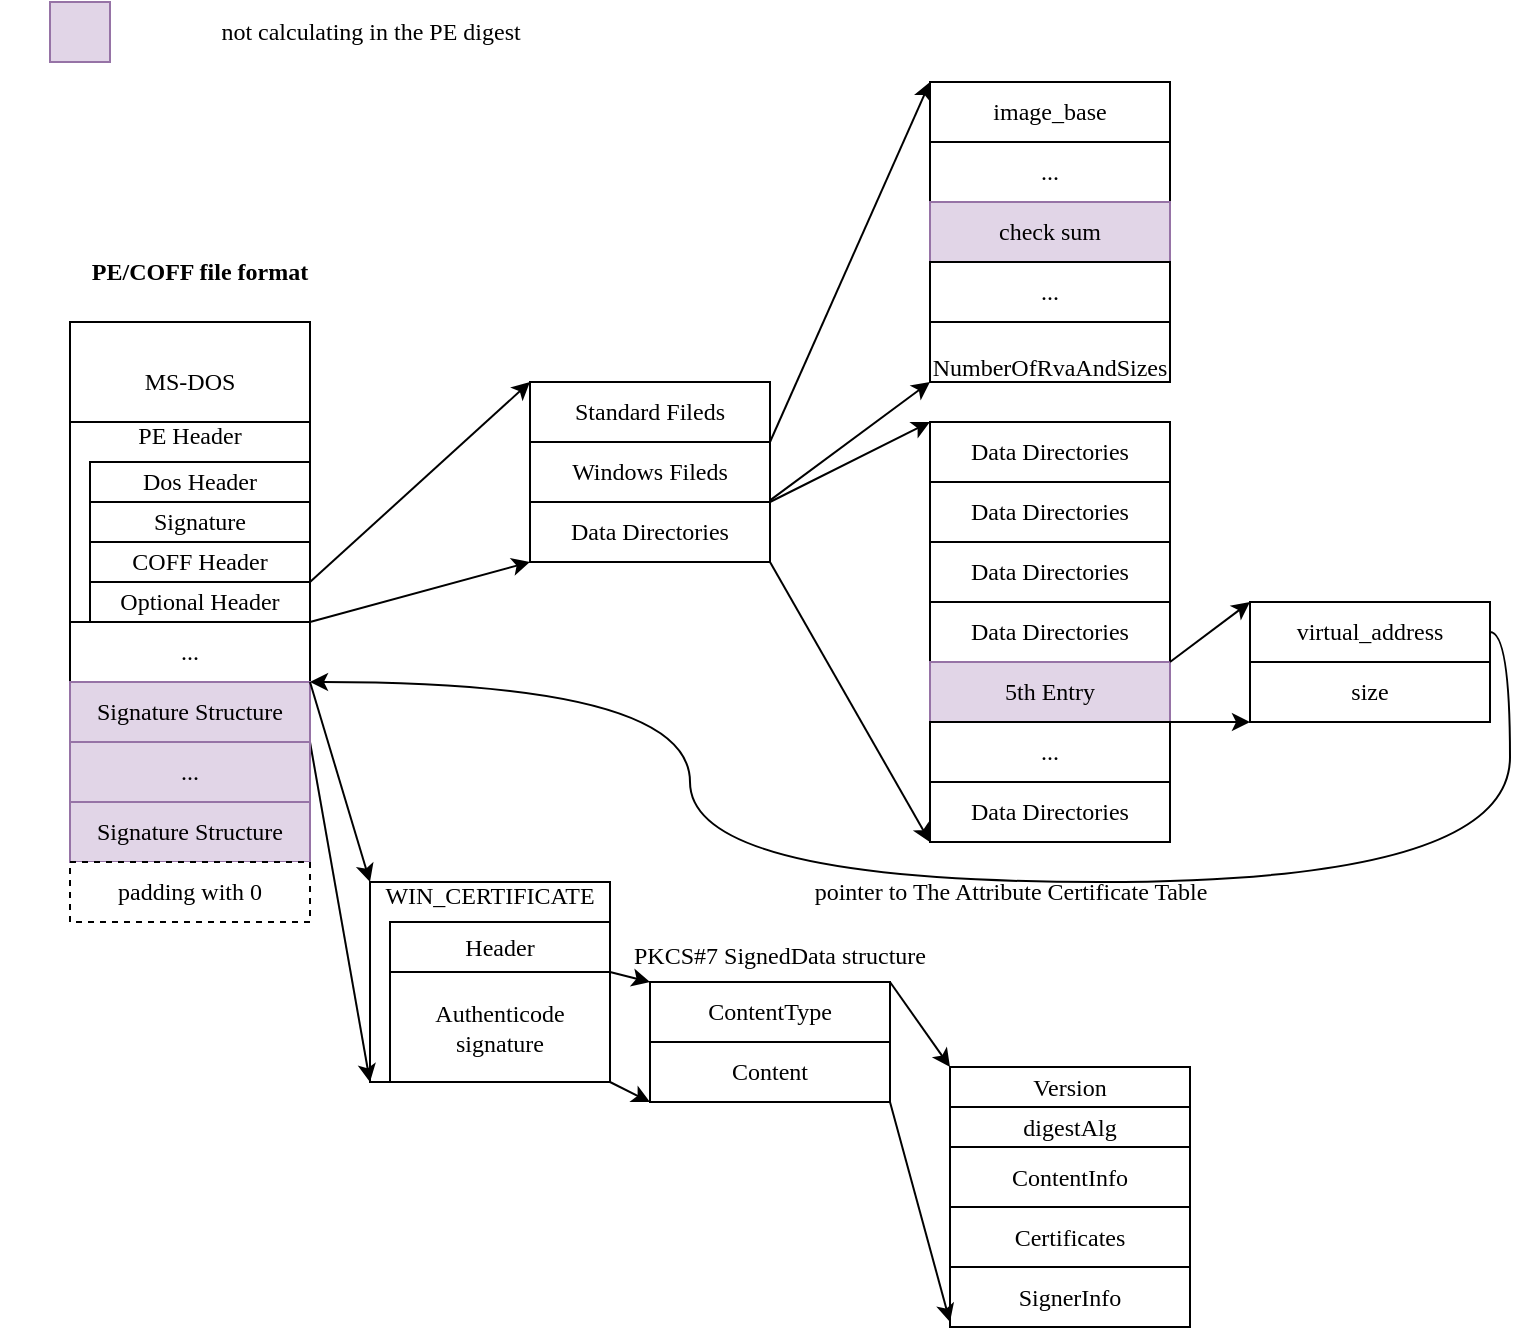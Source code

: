 <mxfile version="21.1.1" type="github">
  <diagram name="第 1 页" id="DXJGyLKz47heCSHpzHNM">
    <mxGraphModel dx="1728" dy="922" grid="1" gridSize="10" guides="1" tooltips="1" connect="1" arrows="1" fold="1" page="1" pageScale="1" pageWidth="827" pageHeight="1169" math="0" shadow="0">
      <root>
        <mxCell id="0" />
        <mxCell id="1" parent="0" />
        <mxCell id="DaVctwpaXnIbaY3s7kiL-62" value="ContentType" style="rounded=0;whiteSpace=wrap;html=1;container=0;fontFamily=Verdana;" parent="1" vertex="1">
          <mxGeometry x="400" y="560" width="120" height="30" as="geometry" />
        </mxCell>
        <mxCell id="xr7TNN4HcSWkNFldf1mO-2" value="&lt;font&gt;&lt;b&gt;PE/COFF file format&lt;/b&gt;&lt;/font&gt;" style="text;html=1;strokeColor=none;fillColor=none;align=center;verticalAlign=middle;whiteSpace=wrap;rounded=0;container=0;fontFamily=Verdana;" parent="1" vertex="1">
          <mxGeometry x="75" y="190" width="200" height="30" as="geometry" />
        </mxCell>
        <mxCell id="xr7TNN4HcSWkNFldf1mO-1" value="MS-DOS" style="rounded=0;whiteSpace=wrap;html=1;container=0;fontFamily=Verdana;" parent="1" vertex="1">
          <mxGeometry x="110" y="230" width="120" height="60" as="geometry" />
        </mxCell>
        <mxCell id="xr7TNN4HcSWkNFldf1mO-3" value="&lt;div&gt;PE Header&lt;/div&gt;&lt;div&gt;&lt;br&gt;&lt;/div&gt;&lt;div&gt;&lt;br&gt;&lt;/div&gt;&lt;div&gt;&lt;br&gt;&lt;/div&gt;&lt;div&gt;&lt;br&gt;&lt;/div&gt;&lt;div&gt;&lt;br&gt;&lt;/div&gt;&lt;div&gt;&lt;br&gt;&lt;/div&gt;" style="rounded=0;whiteSpace=wrap;html=1;container=0;fontFamily=Verdana;" parent="1" vertex="1">
          <mxGeometry x="110" y="280" width="120" height="100" as="geometry" />
        </mxCell>
        <mxCell id="xr7TNN4HcSWkNFldf1mO-4" value="Optional Header" style="rounded=0;whiteSpace=wrap;html=1;container=0;fontFamily=Verdana;" parent="1" vertex="1">
          <mxGeometry x="120" y="360" width="110" height="20" as="geometry" />
        </mxCell>
        <mxCell id="xr7TNN4HcSWkNFldf1mO-5" value="Standard Fileds" style="rounded=0;whiteSpace=wrap;html=1;container=0;fontFamily=Verdana;" parent="1" vertex="1">
          <mxGeometry x="340" y="260" width="120" height="30" as="geometry" />
        </mxCell>
        <mxCell id="xr7TNN4HcSWkNFldf1mO-6" value="" style="endArrow=classic;html=1;rounded=0;entryX=0;entryY=0;entryDx=0;entryDy=0;exitX=1;exitY=1;exitDx=0;exitDy=0;fontFamily=Verdana;" parent="1" source="xr7TNN4HcSWkNFldf1mO-12" target="xr7TNN4HcSWkNFldf1mO-5" edge="1">
          <mxGeometry width="50" height="50" relative="1" as="geometry">
            <mxPoint x="230" y="300" as="sourcePoint" />
            <mxPoint x="280" y="250" as="targetPoint" />
          </mxGeometry>
        </mxCell>
        <mxCell id="xr7TNN4HcSWkNFldf1mO-8" value="Windows Fileds" style="rounded=0;whiteSpace=wrap;html=1;container=0;fontFamily=Verdana;" parent="1" vertex="1">
          <mxGeometry x="340" y="290" width="120" height="30" as="geometry" />
        </mxCell>
        <mxCell id="xr7TNN4HcSWkNFldf1mO-9" value="Data Directories" style="rounded=0;whiteSpace=wrap;html=1;container=0;fontFamily=Verdana;" parent="1" vertex="1">
          <mxGeometry x="340" y="320" width="120" height="30" as="geometry" />
        </mxCell>
        <mxCell id="xr7TNN4HcSWkNFldf1mO-12" value="COFF Header" style="rounded=0;whiteSpace=wrap;html=1;container=0;fontFamily=Verdana;" parent="1" vertex="1">
          <mxGeometry x="120" y="340" width="110" height="20" as="geometry" />
        </mxCell>
        <mxCell id="xr7TNN4HcSWkNFldf1mO-13" value="Signature" style="rounded=0;whiteSpace=wrap;html=1;container=0;fontFamily=Verdana;" parent="1" vertex="1">
          <mxGeometry x="120" y="320" width="110" height="20" as="geometry" />
        </mxCell>
        <mxCell id="xr7TNN4HcSWkNFldf1mO-14" value="Dos Header" style="rounded=0;whiteSpace=wrap;html=1;container=0;fontFamily=Verdana;" parent="1" vertex="1">
          <mxGeometry x="120" y="300" width="110" height="20" as="geometry" />
        </mxCell>
        <mxCell id="xr7TNN4HcSWkNFldf1mO-15" value="" style="endArrow=classic;html=1;rounded=0;entryX=0;entryY=1;entryDx=0;entryDy=0;fontFamily=Verdana;" parent="1" target="xr7TNN4HcSWkNFldf1mO-9" edge="1">
          <mxGeometry width="50" height="50" relative="1" as="geometry">
            <mxPoint x="230" y="380" as="sourcePoint" />
            <mxPoint x="280" y="330" as="targetPoint" />
          </mxGeometry>
        </mxCell>
        <mxCell id="xr7TNN4HcSWkNFldf1mO-16" value="" style="endArrow=classic;html=1;rounded=0;fontFamily=Verdana;" parent="1" edge="1">
          <mxGeometry width="50" height="50" relative="1" as="geometry">
            <mxPoint x="460" y="320" as="sourcePoint" />
            <mxPoint x="540" y="280" as="targetPoint" />
          </mxGeometry>
        </mxCell>
        <mxCell id="xr7TNN4HcSWkNFldf1mO-17" value="Data Directories" style="rounded=0;whiteSpace=wrap;html=1;container=0;fontFamily=Verdana;" parent="1" vertex="1">
          <mxGeometry x="540" y="280" width="120" height="30" as="geometry" />
        </mxCell>
        <mxCell id="xr7TNN4HcSWkNFldf1mO-18" value="Data Directories" style="rounded=0;whiteSpace=wrap;html=1;container=0;fontFamily=Verdana;" parent="1" vertex="1">
          <mxGeometry x="540" y="310" width="120" height="30" as="geometry" />
        </mxCell>
        <mxCell id="xr7TNN4HcSWkNFldf1mO-19" value="Data Directories" style="rounded=0;whiteSpace=wrap;html=1;container=0;fontFamily=Verdana;" parent="1" vertex="1">
          <mxGeometry x="540" y="340" width="120" height="30" as="geometry" />
        </mxCell>
        <mxCell id="xr7TNN4HcSWkNFldf1mO-20" value="Data Directories" style="rounded=0;whiteSpace=wrap;html=1;container=0;fontFamily=Verdana;" parent="1" vertex="1">
          <mxGeometry x="540" y="370" width="120" height="30" as="geometry" />
        </mxCell>
        <mxCell id="xr7TNN4HcSWkNFldf1mO-21" value="5th Entry" style="rounded=0;whiteSpace=wrap;html=1;fillColor=#e1d5e7;strokeColor=#9673a6;container=0;fontFamily=Verdana;" parent="1" vertex="1">
          <mxGeometry x="540" y="400" width="120" height="30" as="geometry" />
        </mxCell>
        <mxCell id="xr7TNN4HcSWkNFldf1mO-22" value="..." style="rounded=0;whiteSpace=wrap;html=1;container=0;fontFamily=Verdana;" parent="1" vertex="1">
          <mxGeometry x="540" y="430" width="120" height="30" as="geometry" />
        </mxCell>
        <mxCell id="xr7TNN4HcSWkNFldf1mO-23" value="Data Directories" style="rounded=0;whiteSpace=wrap;html=1;container=0;fontFamily=Verdana;" parent="1" vertex="1">
          <mxGeometry x="540" y="460" width="120" height="30" as="geometry" />
        </mxCell>
        <mxCell id="xr7TNN4HcSWkNFldf1mO-24" value="" style="endArrow=classic;html=1;rounded=0;entryX=0;entryY=1;entryDx=0;entryDy=0;fontFamily=Verdana;" parent="1" target="xr7TNN4HcSWkNFldf1mO-23" edge="1">
          <mxGeometry width="50" height="50" relative="1" as="geometry">
            <mxPoint x="460" y="350" as="sourcePoint" />
            <mxPoint x="510" y="300" as="targetPoint" />
          </mxGeometry>
        </mxCell>
        <mxCell id="DaVctwpaXnIbaY3s7kiL-11" style="edgeStyle=orthogonalEdgeStyle;rounded=0;orthogonalLoop=1;jettySize=auto;html=1;entryX=1;entryY=0;entryDx=0;entryDy=0;curved=1;exitX=1;exitY=0.5;exitDx=0;exitDy=0;fontFamily=Verdana;" parent="1" source="DaVctwpaXnIbaY3s7kiL-3" target="DaVctwpaXnIbaY3s7kiL-10" edge="1">
          <mxGeometry relative="1" as="geometry">
            <Array as="points">
              <mxPoint x="830" y="385" />
              <mxPoint x="830" y="510" />
              <mxPoint x="420" y="510" />
              <mxPoint x="420" y="410" />
            </Array>
          </mxGeometry>
        </mxCell>
        <mxCell id="DaVctwpaXnIbaY3s7kiL-3" value="virtual_address" style="rounded=0;whiteSpace=wrap;html=1;container=0;fontFamily=Verdana;" parent="1" vertex="1">
          <mxGeometry x="700" y="370" width="120" height="30" as="geometry" />
        </mxCell>
        <mxCell id="DaVctwpaXnIbaY3s7kiL-6" value="size" style="rounded=0;whiteSpace=wrap;html=1;container=0;fontFamily=Verdana;" parent="1" vertex="1">
          <mxGeometry x="700" y="400" width="120" height="30" as="geometry" />
        </mxCell>
        <mxCell id="DaVctwpaXnIbaY3s7kiL-7" value="" style="endArrow=classic;html=1;rounded=0;entryX=0;entryY=0;entryDx=0;entryDy=0;fontFamily=Verdana;" parent="1" target="DaVctwpaXnIbaY3s7kiL-3" edge="1">
          <mxGeometry width="50" height="50" relative="1" as="geometry">
            <mxPoint x="660" y="400" as="sourcePoint" />
            <mxPoint x="710" y="350" as="targetPoint" />
          </mxGeometry>
        </mxCell>
        <mxCell id="DaVctwpaXnIbaY3s7kiL-8" value="" style="endArrow=classic;html=1;rounded=0;exitX=1;exitY=0;exitDx=0;exitDy=0;entryX=0;entryY=1;entryDx=0;entryDy=0;fontFamily=Verdana;" parent="1" source="xr7TNN4HcSWkNFldf1mO-22" target="DaVctwpaXnIbaY3s7kiL-6" edge="1">
          <mxGeometry width="50" height="50" relative="1" as="geometry">
            <mxPoint x="690" y="540" as="sourcePoint" />
            <mxPoint x="740" y="490" as="targetPoint" />
          </mxGeometry>
        </mxCell>
        <mxCell id="DaVctwpaXnIbaY3s7kiL-9" value="..." style="rounded=0;whiteSpace=wrap;html=1;container=0;fontFamily=Verdana;" parent="1" vertex="1">
          <mxGeometry x="110" y="380" width="120" height="30" as="geometry" />
        </mxCell>
        <mxCell id="DaVctwpaXnIbaY3s7kiL-10" value="Signature Structure" style="rounded=0;whiteSpace=wrap;html=1;container=0;fillColor=#e1d5e7;strokeColor=#9673a6;fontFamily=Verdana;" parent="1" vertex="1">
          <mxGeometry x="110" y="410" width="120" height="30" as="geometry" />
        </mxCell>
        <mxCell id="DaVctwpaXnIbaY3s7kiL-21" value="&lt;div&gt;WIN_CERTIFICATE&lt;/div&gt;&lt;div&gt;&lt;br&gt;&lt;/div&gt;&lt;div&gt;&lt;br&gt;&lt;/div&gt;&lt;div&gt;&lt;br&gt;&lt;/div&gt;&lt;div&gt;&lt;br&gt;&lt;/div&gt;&lt;div&gt;&lt;br&gt;&lt;/div&gt;&lt;div&gt;&lt;br&gt;&lt;/div&gt;" style="rounded=0;whiteSpace=wrap;html=1;container=0;fontFamily=Verdana;" parent="1" vertex="1">
          <mxGeometry x="260" y="510" width="120" height="100" as="geometry" />
        </mxCell>
        <mxCell id="DaVctwpaXnIbaY3s7kiL-23" value=" Authenticode signature" style="rounded=0;whiteSpace=wrap;html=1;container=0;fontFamily=Verdana;" parent="1" vertex="1">
          <mxGeometry x="270" y="555" width="110" height="55" as="geometry" />
        </mxCell>
        <mxCell id="DaVctwpaXnIbaY3s7kiL-24" value="" style="endArrow=classic;html=1;rounded=0;entryX=0;entryY=0;entryDx=0;entryDy=0;fontFamily=Verdana;" parent="1" target="DaVctwpaXnIbaY3s7kiL-21" edge="1">
          <mxGeometry width="50" height="50" relative="1" as="geometry">
            <mxPoint x="230" y="410" as="sourcePoint" />
            <mxPoint x="310" y="370" as="targetPoint" />
          </mxGeometry>
        </mxCell>
        <mxCell id="DaVctwpaXnIbaY3s7kiL-25" value="" style="endArrow=classic;html=1;rounded=0;entryX=0;entryY=1;entryDx=0;entryDy=0;fontFamily=Verdana;" parent="1" target="DaVctwpaXnIbaY3s7kiL-21" edge="1">
          <mxGeometry width="50" height="50" relative="1" as="geometry">
            <mxPoint x="230" y="440" as="sourcePoint" />
            <mxPoint x="270" y="470" as="targetPoint" />
          </mxGeometry>
        </mxCell>
        <mxCell id="DaVctwpaXnIbaY3s7kiL-30" value="Version" style="rounded=0;whiteSpace=wrap;html=1;container=0;fontFamily=Verdana;" parent="1" vertex="1">
          <mxGeometry x="550" y="602.5" width="120" height="20" as="geometry" />
        </mxCell>
        <mxCell id="DaVctwpaXnIbaY3s7kiL-34" value="ContentInfo" style="rounded=0;whiteSpace=wrap;html=1;container=0;fontFamily=Verdana;" parent="1" vertex="1">
          <mxGeometry x="550" y="642.5" width="120" height="30" as="geometry" />
        </mxCell>
        <mxCell id="DaVctwpaXnIbaY3s7kiL-35" value="&lt;div&gt; PKCS#7 SignedData structure&lt;font&gt;&lt;b&gt;&lt;/b&gt;&lt;/font&gt;&lt;/div&gt;&lt;div&gt;&lt;b&gt;&lt;font&gt;&lt;br&gt;&lt;/font&gt;&lt;/b&gt;&lt;/div&gt;&lt;div&gt;&lt;b&gt;&lt;font&gt;&lt;br&gt;&lt;/font&gt;&lt;/b&gt;&lt;/div&gt;&lt;div&gt;&lt;b&gt;&lt;font&gt;&lt;br&gt;&lt;/font&gt;&lt;/b&gt;&lt;/div&gt;&lt;div&gt;&lt;b&gt;&lt;font&gt;&lt;br&gt;&lt;/font&gt;&lt;/b&gt;&lt;/div&gt;&lt;div&gt;&lt;b&gt;&lt;font&gt;&lt;br&gt;&lt;/font&gt;&lt;/b&gt;&lt;/div&gt;&lt;div&gt;&lt;b&gt;&lt;font&gt;&lt;br&gt;&lt;/font&gt;&lt;/b&gt;&lt;/div&gt;&lt;div&gt;&lt;b&gt;&lt;font&gt;&lt;br&gt;&lt;/font&gt;&lt;/b&gt;&lt;/div&gt;&lt;div&gt;&lt;b&gt;&lt;font&gt;&lt;br&gt;&lt;/font&gt;&lt;/b&gt;&lt;/div&gt;" style="text;whiteSpace=wrap;html=1;fontFamily=Verdana;" parent="1" vertex="1">
          <mxGeometry x="390" y="532.5" width="210" height="20" as="geometry" />
        </mxCell>
        <mxCell id="DaVctwpaXnIbaY3s7kiL-36" value="Header" style="rounded=0;whiteSpace=wrap;html=1;container=0;fontFamily=Verdana;" parent="1" vertex="1">
          <mxGeometry x="270" y="530" width="110" height="25" as="geometry" />
        </mxCell>
        <mxCell id="DaVctwpaXnIbaY3s7kiL-39" value="SignerInfo" style="rounded=0;whiteSpace=wrap;html=1;container=0;fontFamily=Verdana;" parent="1" vertex="1">
          <mxGeometry x="550" y="702.5" width="120" height="30" as="geometry" />
        </mxCell>
        <mxCell id="DaVctwpaXnIbaY3s7kiL-43" value="digestAlg" style="rounded=0;whiteSpace=wrap;html=1;container=0;fontFamily=Verdana;" parent="1" vertex="1">
          <mxGeometry x="550" y="622.5" width="120" height="20" as="geometry" />
        </mxCell>
        <mxCell id="DaVctwpaXnIbaY3s7kiL-44" value="Certificates" style="rounded=0;whiteSpace=wrap;html=1;container=0;fontFamily=Verdana;" parent="1" vertex="1">
          <mxGeometry x="550" y="672.5" width="120" height="30" as="geometry" />
        </mxCell>
        <mxCell id="DaVctwpaXnIbaY3s7kiL-51" value="..." style="rounded=0;whiteSpace=wrap;html=1;container=0;fontFamily=Verdana;fillColor=#e1d5e7;strokeColor=#9673a6;" parent="1" vertex="1">
          <mxGeometry x="110" y="440" width="120" height="30" as="geometry" />
        </mxCell>
        <mxCell id="DaVctwpaXnIbaY3s7kiL-52" value="Signature Structure" style="rounded=0;whiteSpace=wrap;html=1;container=0;fontFamily=Verdana;fillColor=#e1d5e7;strokeColor=#9673a6;" parent="1" vertex="1">
          <mxGeometry x="110" y="470" width="120" height="30" as="geometry" />
        </mxCell>
        <mxCell id="DaVctwpaXnIbaY3s7kiL-58" value="&lt;p class=&quot;heading-anchor&quot; id=&quot;the-attribute-certificate-table-image-only&quot;&gt;&lt;font&gt;pointer to The Attribute Certificate Table&lt;br&gt;&lt;/font&gt;&lt;/p&gt;" style="text;html=1;align=center;verticalAlign=middle;resizable=0;points=[];autosize=1;strokeColor=none;fillColor=none;fontFamily=Verdana;" parent="1" vertex="1">
          <mxGeometry x="440" y="490" width="280" height="50" as="geometry" />
        </mxCell>
        <mxCell id="DaVctwpaXnIbaY3s7kiL-69" value="Content" style="rounded=0;whiteSpace=wrap;html=1;fontFamily=Verdana;" parent="1" vertex="1">
          <mxGeometry x="400" y="590" width="120" height="30" as="geometry" />
        </mxCell>
        <mxCell id="DaVctwpaXnIbaY3s7kiL-70" value="" style="endArrow=classic;html=1;rounded=0;exitX=1;exitY=1;exitDx=0;exitDy=0;entryX=0;entryY=0;entryDx=0;entryDy=0;fontFamily=Verdana;" parent="1" source="DaVctwpaXnIbaY3s7kiL-36" target="DaVctwpaXnIbaY3s7kiL-62" edge="1">
          <mxGeometry width="50" height="50" relative="1" as="geometry">
            <mxPoint x="380" y="550" as="sourcePoint" />
            <mxPoint x="430" y="500" as="targetPoint" />
          </mxGeometry>
        </mxCell>
        <mxCell id="DaVctwpaXnIbaY3s7kiL-71" value="" style="endArrow=classic;html=1;rounded=0;entryX=0;entryY=1;entryDx=0;entryDy=0;fontFamily=Verdana;" parent="1" target="DaVctwpaXnIbaY3s7kiL-69" edge="1">
          <mxGeometry width="50" height="50" relative="1" as="geometry">
            <mxPoint x="380" y="610" as="sourcePoint" />
            <mxPoint x="430" y="560" as="targetPoint" />
          </mxGeometry>
        </mxCell>
        <mxCell id="DaVctwpaXnIbaY3s7kiL-72" value="" style="endArrow=classic;html=1;rounded=0;entryX=0;entryY=0;entryDx=0;entryDy=0;fontFamily=Verdana;" parent="1" target="DaVctwpaXnIbaY3s7kiL-30" edge="1">
          <mxGeometry width="50" height="50" relative="1" as="geometry">
            <mxPoint x="520" y="560" as="sourcePoint" />
            <mxPoint x="570" y="510" as="targetPoint" />
          </mxGeometry>
        </mxCell>
        <mxCell id="DaVctwpaXnIbaY3s7kiL-73" value="" style="endArrow=classic;html=1;rounded=0;fontFamily=Verdana;" parent="1" edge="1">
          <mxGeometry width="50" height="50" relative="1" as="geometry">
            <mxPoint x="520" y="620" as="sourcePoint" />
            <mxPoint x="550" y="730" as="targetPoint" />
          </mxGeometry>
        </mxCell>
        <mxCell id="DaVctwpaXnIbaY3s7kiL-77" value="padding with 0" style="rounded=0;whiteSpace=wrap;html=1;container=0;fontFamily=Verdana;dashed=1;" parent="1" vertex="1">
          <mxGeometry x="110" y="500" width="120" height="30" as="geometry" />
        </mxCell>
        <mxCell id="e_cj9tgiayqz5bf3QVdc-1" value="" style="rounded=0;whiteSpace=wrap;html=1;fillColor=#e1d5e7;strokeColor=#9673a6;" vertex="1" parent="1">
          <mxGeometry x="100" y="70" width="30" height="30" as="geometry" />
        </mxCell>
        <mxCell id="e_cj9tgiayqz5bf3QVdc-2" value="not calculating in the PE digest" style="text;html=1;align=center;verticalAlign=middle;resizable=0;points=[];autosize=1;strokeColor=none;fillColor=none;fontFamily=Verdana;" vertex="1" parent="1">
          <mxGeometry x="150" y="70" width="220" height="30" as="geometry" />
        </mxCell>
        <mxCell id="e_cj9tgiayqz5bf3QVdc-5" value="image_base" style="rounded=0;whiteSpace=wrap;html=1;container=0;fontFamily=Verdana;" vertex="1" parent="1">
          <mxGeometry x="540" y="110" width="120" height="30" as="geometry" />
        </mxCell>
        <mxCell id="e_cj9tgiayqz5bf3QVdc-6" value="..." style="rounded=0;whiteSpace=wrap;html=1;container=0;fontFamily=Verdana;" vertex="1" parent="1">
          <mxGeometry x="540" y="140" width="120" height="30" as="geometry" />
        </mxCell>
        <mxCell id="e_cj9tgiayqz5bf3QVdc-7" value="check sum" style="rounded=0;whiteSpace=wrap;html=1;fillColor=#e1d5e7;strokeColor=#9673a6;container=0;fontFamily=Verdana;" vertex="1" parent="1">
          <mxGeometry x="540" y="170" width="120" height="30" as="geometry" />
        </mxCell>
        <mxCell id="e_cj9tgiayqz5bf3QVdc-8" value="..." style="rounded=0;whiteSpace=wrap;html=1;container=0;fontFamily=Verdana;" vertex="1" parent="1">
          <mxGeometry x="540" y="200" width="120" height="30" as="geometry" />
        </mxCell>
        <mxCell id="e_cj9tgiayqz5bf3QVdc-9" value="&lt;br&gt;NumberOfRvaAndSizes " style="rounded=0;whiteSpace=wrap;html=1;container=0;fontFamily=Verdana;" vertex="1" parent="1">
          <mxGeometry x="540" y="230" width="120" height="30" as="geometry" />
        </mxCell>
        <mxCell id="e_cj9tgiayqz5bf3QVdc-10" value="" style="endArrow=classic;html=1;rounded=0;fontFamily=Verdana;entryX=0;entryY=0;entryDx=0;entryDy=0;" edge="1" parent="1" target="e_cj9tgiayqz5bf3QVdc-5">
          <mxGeometry width="50" height="50" relative="1" as="geometry">
            <mxPoint x="460" y="290" as="sourcePoint" />
            <mxPoint x="540" y="250" as="targetPoint" />
          </mxGeometry>
        </mxCell>
        <mxCell id="e_cj9tgiayqz5bf3QVdc-11" value="" style="endArrow=classic;html=1;rounded=0;exitX=1;exitY=0;exitDx=0;exitDy=0;entryX=0;entryY=1;entryDx=0;entryDy=0;fontFamily=Verdana;" edge="1" parent="1" target="e_cj9tgiayqz5bf3QVdc-9">
          <mxGeometry width="50" height="50" relative="1" as="geometry">
            <mxPoint x="460" y="319.17" as="sourcePoint" />
            <mxPoint x="500" y="319.17" as="targetPoint" />
          </mxGeometry>
        </mxCell>
      </root>
    </mxGraphModel>
  </diagram>
</mxfile>
